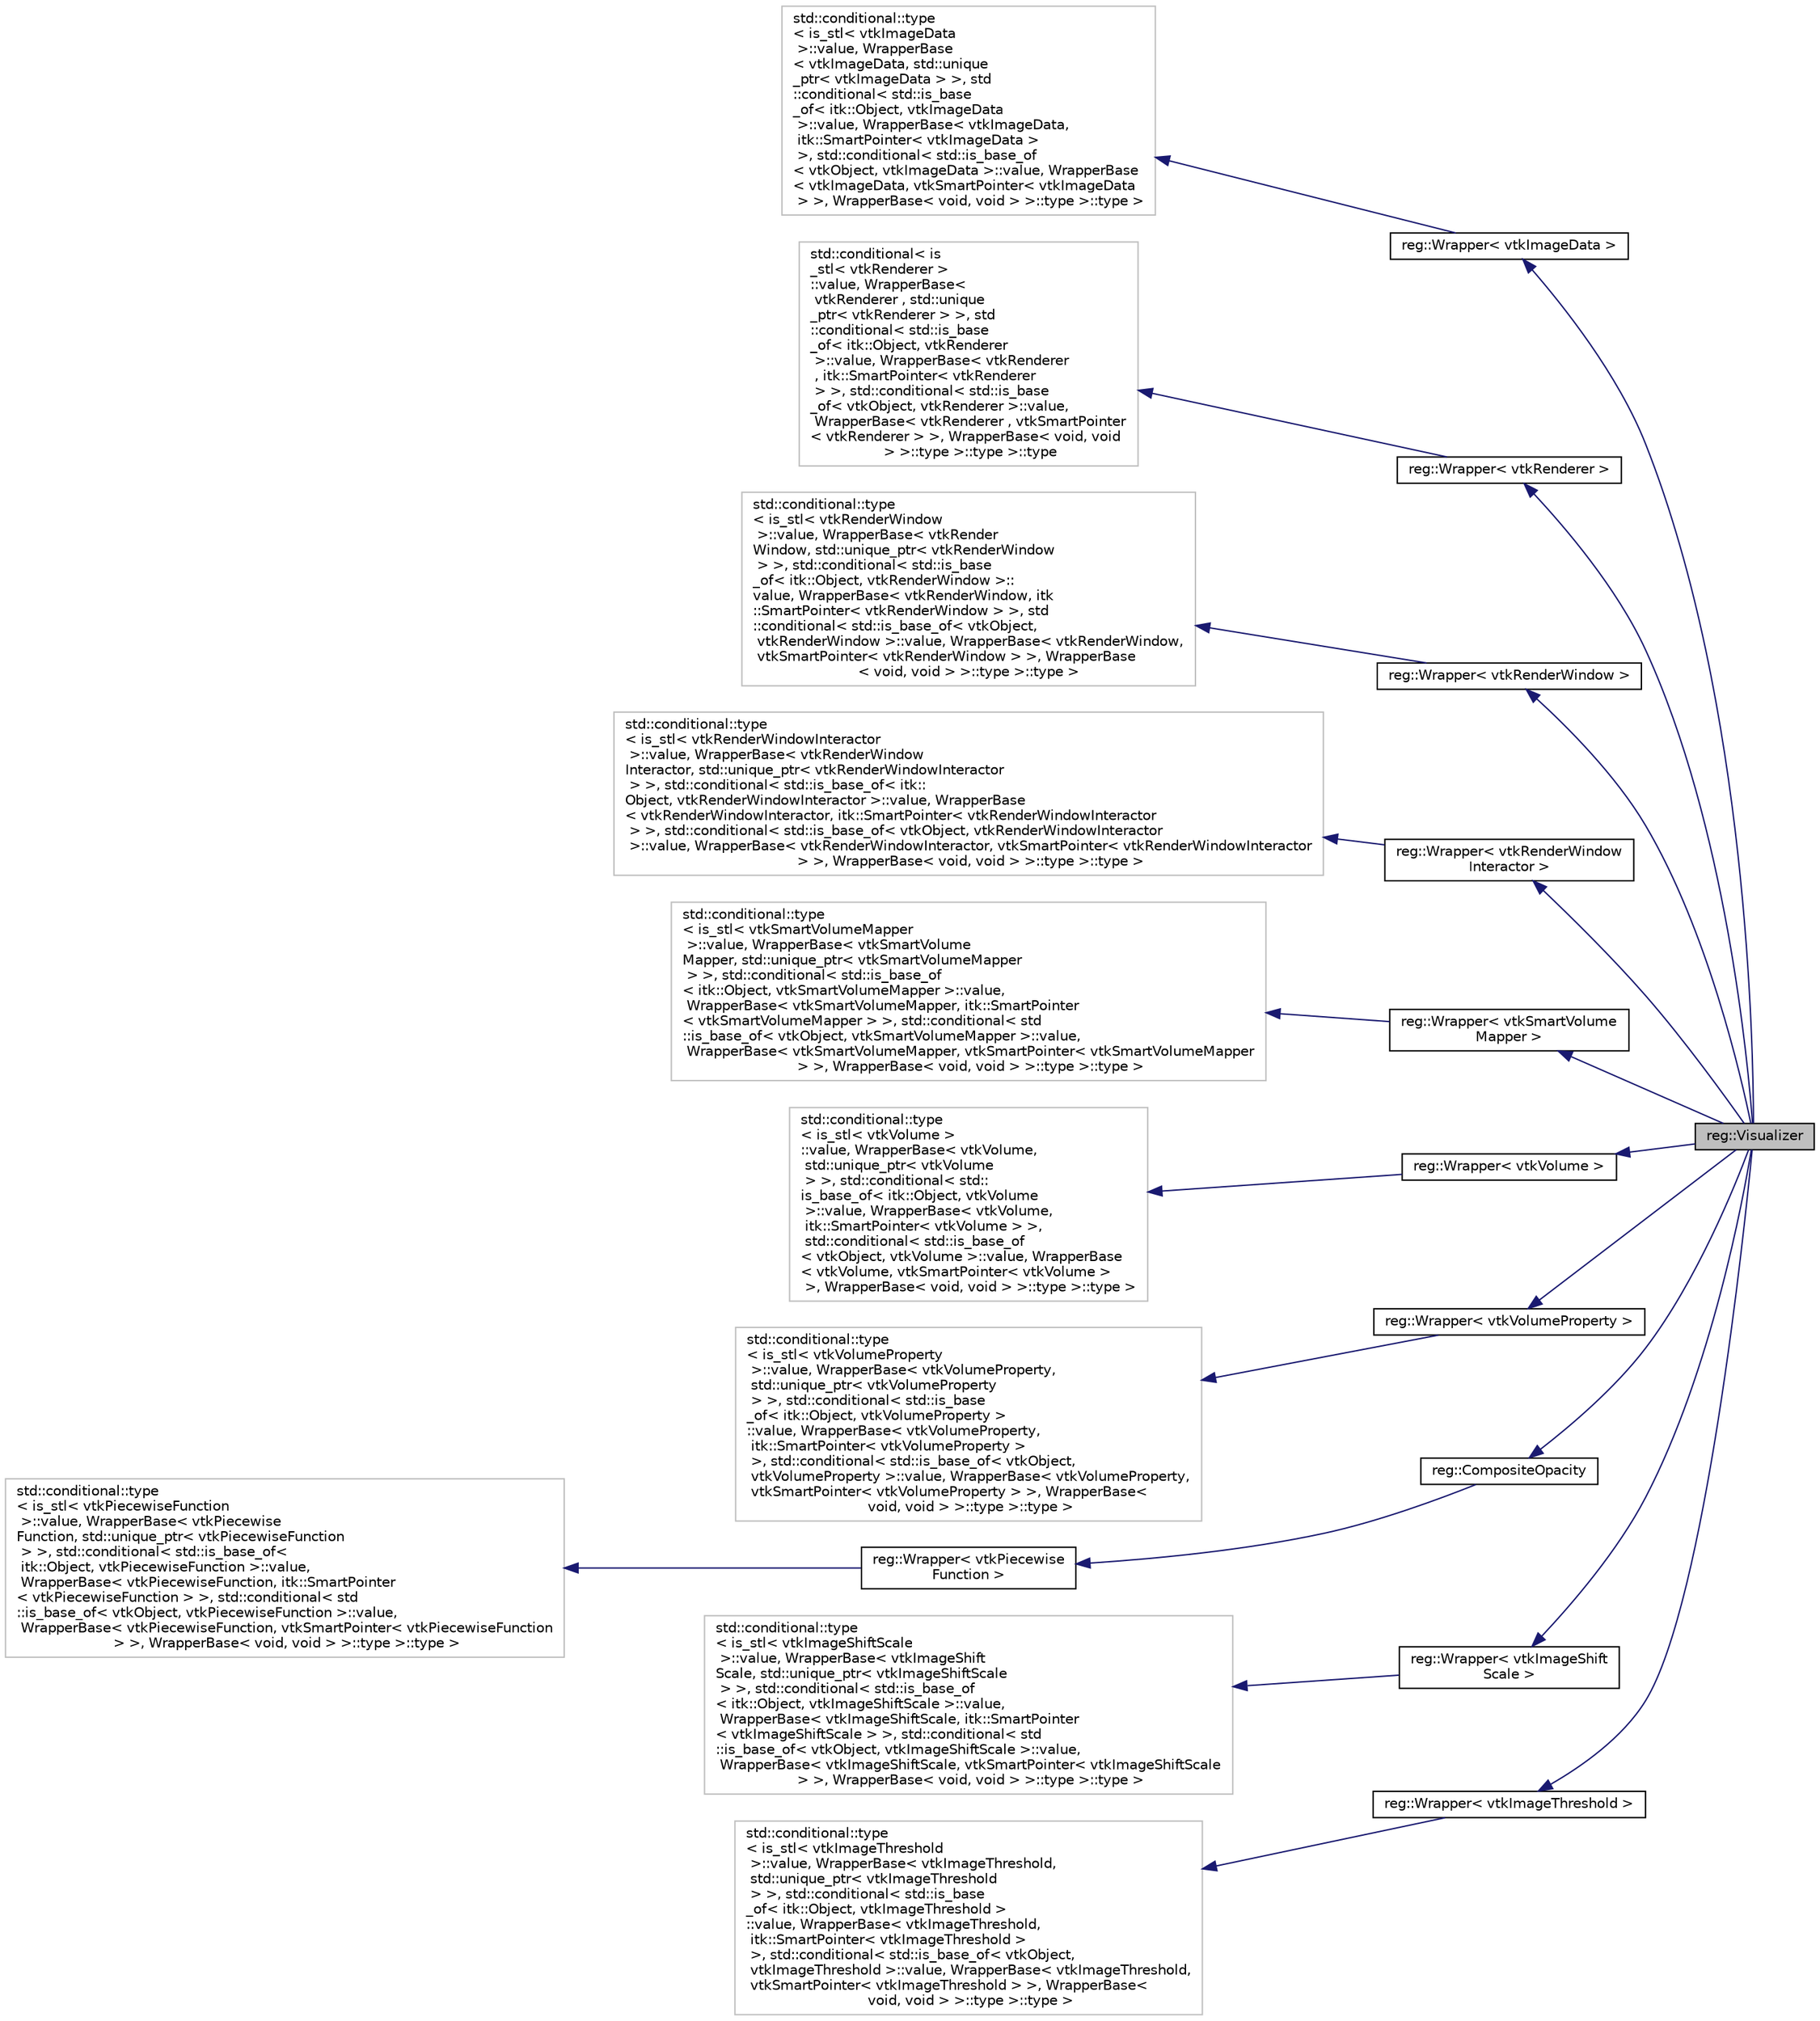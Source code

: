 digraph "reg::Visualizer"
{
  edge [fontname="Helvetica",fontsize="10",labelfontname="Helvetica",labelfontsize="10"];
  node [fontname="Helvetica",fontsize="10",shape=record];
  rankdir="LR";
  Node22 [label="reg::Visualizer",height=0.2,width=0.4,color="black", fillcolor="grey75", style="filled", fontcolor="black"];
  Node23 -> Node22 [dir="back",color="midnightblue",fontsize="10",style="solid",fontname="Helvetica"];
  Node23 [label="reg::Wrapper\< vtkImageData \>",height=0.2,width=0.4,color="black", fillcolor="white", style="filled",URL="$structreg_1_1_wrapper.html"];
  Node24 -> Node23 [dir="back",color="midnightblue",fontsize="10",style="solid",fontname="Helvetica"];
  Node24 [label="std::conditional::type\l\< is_stl\< vtkImageData\l \>::value, WrapperBase\l\< vtkImageData, std::unique\l_ptr\< vtkImageData \> \>, std\l::conditional\< std::is_base\l_of\< itk::Object, vtkImageData\l \>::value, WrapperBase\< vtkImageData,\l itk::SmartPointer\< vtkImageData \>\l \>, std::conditional\< std::is_base_of\l\< vtkObject, vtkImageData \>::value, WrapperBase\l\< vtkImageData, vtkSmartPointer\< vtkImageData\l \> \>, WrapperBase\< void, void \> \>::type \>::type \>",height=0.2,width=0.4,color="grey75", fillcolor="white", style="filled"];
  Node25 -> Node22 [dir="back",color="midnightblue",fontsize="10",style="solid",fontname="Helvetica"];
  Node25 [label="reg::Wrapper\< vtkRenderer \>",height=0.2,width=0.4,color="black", fillcolor="white", style="filled",URL="$structreg_1_1_wrapper.html"];
  Node26 -> Node25 [dir="back",color="midnightblue",fontsize="10",style="solid",fontname="Helvetica"];
  Node26 [label="std::conditional\< is\l_stl\< vtkRenderer  \>\l::value, WrapperBase\<\l vtkRenderer , std::unique\l_ptr\< vtkRenderer  \> \>, std\l::conditional\< std::is_base\l_of\< itk::Object, vtkRenderer\l  \>::value, WrapperBase\< vtkRenderer\l , itk::SmartPointer\< vtkRenderer\l  \> \>, std::conditional\< std::is_base\l_of\< vtkObject, vtkRenderer  \>::value,\l WrapperBase\< vtkRenderer , vtkSmartPointer\l\< vtkRenderer  \> \>, WrapperBase\< void, void\l \> \>::type \>::type \>::type",height=0.2,width=0.4,color="grey75", fillcolor="white", style="filled"];
  Node27 -> Node22 [dir="back",color="midnightblue",fontsize="10",style="solid",fontname="Helvetica"];
  Node27 [label="reg::Wrapper\< vtkRenderWindow \>",height=0.2,width=0.4,color="black", fillcolor="white", style="filled",URL="$structreg_1_1_wrapper.html"];
  Node28 -> Node27 [dir="back",color="midnightblue",fontsize="10",style="solid",fontname="Helvetica"];
  Node28 [label="std::conditional::type\l\< is_stl\< vtkRenderWindow\l \>::value, WrapperBase\< vtkRender\lWindow, std::unique_ptr\< vtkRenderWindow\l \> \>, std::conditional\< std::is_base\l_of\< itk::Object, vtkRenderWindow \>::\lvalue, WrapperBase\< vtkRenderWindow, itk\l::SmartPointer\< vtkRenderWindow \> \>, std\l::conditional\< std::is_base_of\< vtkObject,\l vtkRenderWindow \>::value, WrapperBase\< vtkRenderWindow,\l vtkSmartPointer\< vtkRenderWindow \> \>, WrapperBase\l\< void, void \> \>::type \>::type \>",height=0.2,width=0.4,color="grey75", fillcolor="white", style="filled"];
  Node29 -> Node22 [dir="back",color="midnightblue",fontsize="10",style="solid",fontname="Helvetica"];
  Node29 [label="reg::Wrapper\< vtkRenderWindow\lInteractor \>",height=0.2,width=0.4,color="black", fillcolor="white", style="filled",URL="$structreg_1_1_wrapper.html"];
  Node30 -> Node29 [dir="back",color="midnightblue",fontsize="10",style="solid",fontname="Helvetica"];
  Node30 [label="std::conditional::type\l\< is_stl\< vtkRenderWindowInteractor\l \>::value, WrapperBase\< vtkRenderWindow\lInteractor, std::unique_ptr\< vtkRenderWindowInteractor\l \> \>, std::conditional\< std::is_base_of\< itk::\lObject, vtkRenderWindowInteractor \>::value, WrapperBase\l\< vtkRenderWindowInteractor, itk::SmartPointer\< vtkRenderWindowInteractor\l \> \>, std::conditional\< std::is_base_of\< vtkObject, vtkRenderWindowInteractor\l \>::value, WrapperBase\< vtkRenderWindowInteractor, vtkSmartPointer\< vtkRenderWindowInteractor\l \> \>, WrapperBase\< void, void \> \>::type \>::type \>",height=0.2,width=0.4,color="grey75", fillcolor="white", style="filled"];
  Node31 -> Node22 [dir="back",color="midnightblue",fontsize="10",style="solid",fontname="Helvetica"];
  Node31 [label="reg::Wrapper\< vtkSmartVolume\lMapper \>",height=0.2,width=0.4,color="black", fillcolor="white", style="filled",URL="$structreg_1_1_wrapper.html"];
  Node32 -> Node31 [dir="back",color="midnightblue",fontsize="10",style="solid",fontname="Helvetica"];
  Node32 [label="std::conditional::type\l\< is_stl\< vtkSmartVolumeMapper\l \>::value, WrapperBase\< vtkSmartVolume\lMapper, std::unique_ptr\< vtkSmartVolumeMapper\l \> \>, std::conditional\< std::is_base_of\l\< itk::Object, vtkSmartVolumeMapper \>::value,\l WrapperBase\< vtkSmartVolumeMapper, itk::SmartPointer\l\< vtkSmartVolumeMapper \> \>, std::conditional\< std\l::is_base_of\< vtkObject, vtkSmartVolumeMapper \>::value,\l WrapperBase\< vtkSmartVolumeMapper, vtkSmartPointer\< vtkSmartVolumeMapper\l \> \>, WrapperBase\< void, void \> \>::type \>::type \>",height=0.2,width=0.4,color="grey75", fillcolor="white", style="filled"];
  Node33 -> Node22 [dir="back",color="midnightblue",fontsize="10",style="solid",fontname="Helvetica"];
  Node33 [label="reg::Wrapper\< vtkVolume \>",height=0.2,width=0.4,color="black", fillcolor="white", style="filled",URL="$structreg_1_1_wrapper.html"];
  Node34 -> Node33 [dir="back",color="midnightblue",fontsize="10",style="solid",fontname="Helvetica"];
  Node34 [label="std::conditional::type\l\< is_stl\< vtkVolume \>\l::value, WrapperBase\< vtkVolume,\l std::unique_ptr\< vtkVolume\l \> \>, std::conditional\< std::\lis_base_of\< itk::Object, vtkVolume\l \>::value, WrapperBase\< vtkVolume,\l itk::SmartPointer\< vtkVolume \> \>,\l std::conditional\< std::is_base_of\l\< vtkObject, vtkVolume \>::value, WrapperBase\l\< vtkVolume, vtkSmartPointer\< vtkVolume \>\l \>, WrapperBase\< void, void \> \>::type \>::type \>",height=0.2,width=0.4,color="grey75", fillcolor="white", style="filled"];
  Node35 -> Node22 [dir="back",color="midnightblue",fontsize="10",style="solid",fontname="Helvetica"];
  Node35 [label="reg::Wrapper\< vtkVolumeProperty \>",height=0.2,width=0.4,color="black", fillcolor="white", style="filled",URL="$structreg_1_1_wrapper.html"];
  Node36 -> Node35 [dir="back",color="midnightblue",fontsize="10",style="solid",fontname="Helvetica"];
  Node36 [label="std::conditional::type\l\< is_stl\< vtkVolumeProperty\l \>::value, WrapperBase\< vtkVolumeProperty,\l std::unique_ptr\< vtkVolumeProperty\l \> \>, std::conditional\< std::is_base\l_of\< itk::Object, vtkVolumeProperty \>\l::value, WrapperBase\< vtkVolumeProperty,\l itk::SmartPointer\< vtkVolumeProperty \>\l \>, std::conditional\< std::is_base_of\< vtkObject,\l vtkVolumeProperty \>::value, WrapperBase\< vtkVolumeProperty,\l vtkSmartPointer\< vtkVolumeProperty \> \>, WrapperBase\<\l void, void \> \>::type \>::type \>",height=0.2,width=0.4,color="grey75", fillcolor="white", style="filled"];
  Node37 -> Node22 [dir="back",color="midnightblue",fontsize="10",style="solid",fontname="Helvetica"];
  Node37 [label="reg::CompositeOpacity",height=0.2,width=0.4,color="black", fillcolor="white", style="filled",URL="$structreg_1_1_composite_opacity.html",tooltip="alias for Wrapper<vtkPiecewiseFunction> for disambiguation "];
  Node38 -> Node37 [dir="back",color="midnightblue",fontsize="10",style="solid",fontname="Helvetica"];
  Node38 [label="reg::Wrapper\< vtkPiecewise\lFunction \>",height=0.2,width=0.4,color="black", fillcolor="white", style="filled",URL="$structreg_1_1_wrapper.html"];
  Node39 -> Node38 [dir="back",color="midnightblue",fontsize="10",style="solid",fontname="Helvetica"];
  Node39 [label="std::conditional::type\l\< is_stl\< vtkPiecewiseFunction\l \>::value, WrapperBase\< vtkPiecewise\lFunction, std::unique_ptr\< vtkPiecewiseFunction\l \> \>, std::conditional\< std::is_base_of\<\l itk::Object, vtkPiecewiseFunction \>::value,\l WrapperBase\< vtkPiecewiseFunction, itk::SmartPointer\l\< vtkPiecewiseFunction \> \>, std::conditional\< std\l::is_base_of\< vtkObject, vtkPiecewiseFunction \>::value,\l WrapperBase\< vtkPiecewiseFunction, vtkSmartPointer\< vtkPiecewiseFunction\l \> \>, WrapperBase\< void, void \> \>::type \>::type \>",height=0.2,width=0.4,color="grey75", fillcolor="white", style="filled"];
  Node40 -> Node22 [dir="back",color="midnightblue",fontsize="10",style="solid",fontname="Helvetica"];
  Node40 [label="reg::Wrapper\< vtkImageShift\lScale \>",height=0.2,width=0.4,color="black", fillcolor="white", style="filled",URL="$structreg_1_1_wrapper.html"];
  Node41 -> Node40 [dir="back",color="midnightblue",fontsize="10",style="solid",fontname="Helvetica"];
  Node41 [label="std::conditional::type\l\< is_stl\< vtkImageShiftScale\l \>::value, WrapperBase\< vtkImageShift\lScale, std::unique_ptr\< vtkImageShiftScale\l \> \>, std::conditional\< std::is_base_of\l\< itk::Object, vtkImageShiftScale \>::value,\l WrapperBase\< vtkImageShiftScale, itk::SmartPointer\l\< vtkImageShiftScale \> \>, std::conditional\< std\l::is_base_of\< vtkObject, vtkImageShiftScale \>::value,\l WrapperBase\< vtkImageShiftScale, vtkSmartPointer\< vtkImageShiftScale\l \> \>, WrapperBase\< void, void \> \>::type \>::type \>",height=0.2,width=0.4,color="grey75", fillcolor="white", style="filled"];
  Node42 -> Node22 [dir="back",color="midnightblue",fontsize="10",style="solid",fontname="Helvetica"];
  Node42 [label="reg::Wrapper\< vtkImageThreshold \>",height=0.2,width=0.4,color="black", fillcolor="white", style="filled",URL="$structreg_1_1_wrapper.html"];
  Node43 -> Node42 [dir="back",color="midnightblue",fontsize="10",style="solid",fontname="Helvetica"];
  Node43 [label="std::conditional::type\l\< is_stl\< vtkImageThreshold\l \>::value, WrapperBase\< vtkImageThreshold,\l std::unique_ptr\< vtkImageThreshold\l \> \>, std::conditional\< std::is_base\l_of\< itk::Object, vtkImageThreshold \>\l::value, WrapperBase\< vtkImageThreshold,\l itk::SmartPointer\< vtkImageThreshold \>\l \>, std::conditional\< std::is_base_of\< vtkObject,\l vtkImageThreshold \>::value, WrapperBase\< vtkImageThreshold,\l vtkSmartPointer\< vtkImageThreshold \> \>, WrapperBase\<\l void, void \> \>::type \>::type \>",height=0.2,width=0.4,color="grey75", fillcolor="white", style="filled"];
}
